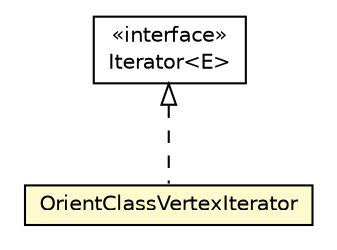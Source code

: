 #!/usr/local/bin/dot
#
# Class diagram 
# Generated by UMLGraph version R5_6-24-gf6e263 (http://www.umlgraph.org/)
#

digraph G {
	edge [fontname="Helvetica",fontsize=10,labelfontname="Helvetica",labelfontsize=10];
	node [fontname="Helvetica",fontsize=10,shape=plaintext];
	nodesep=0.25;
	ranksep=0.5;
	// com.tinkerpop.blueprints.impls.orient.OrientClassVertexIterator
	c7611978 [label=<<table title="com.tinkerpop.blueprints.impls.orient.OrientClassVertexIterator" border="0" cellborder="1" cellspacing="0" cellpadding="2" port="p" bgcolor="lemonChiffon" href="./OrientClassVertexIterator.html">
		<tr><td><table border="0" cellspacing="0" cellpadding="1">
<tr><td align="center" balign="center"> OrientClassVertexIterator </td></tr>
		</table></td></tr>
		</table>>, URL="./OrientClassVertexIterator.html", fontname="Helvetica", fontcolor="black", fontsize=10.0];
	//com.tinkerpop.blueprints.impls.orient.OrientClassVertexIterator implements java.util.Iterator<E>
	c7612356:p -> c7611978:p [dir=back,arrowtail=empty,style=dashed];
	// java.util.Iterator<E>
	c7612356 [label=<<table title="java.util.Iterator" border="0" cellborder="1" cellspacing="0" cellpadding="2" port="p" href="http://java.sun.com/j2se/1.4.2/docs/api/java/util/Iterator.html">
		<tr><td><table border="0" cellspacing="0" cellpadding="1">
<tr><td align="center" balign="center"> &#171;interface&#187; </td></tr>
<tr><td align="center" balign="center"> Iterator&lt;E&gt; </td></tr>
		</table></td></tr>
		</table>>, URL="http://java.sun.com/j2se/1.4.2/docs/api/java/util/Iterator.html", fontname="Helvetica", fontcolor="black", fontsize=10.0];
}

